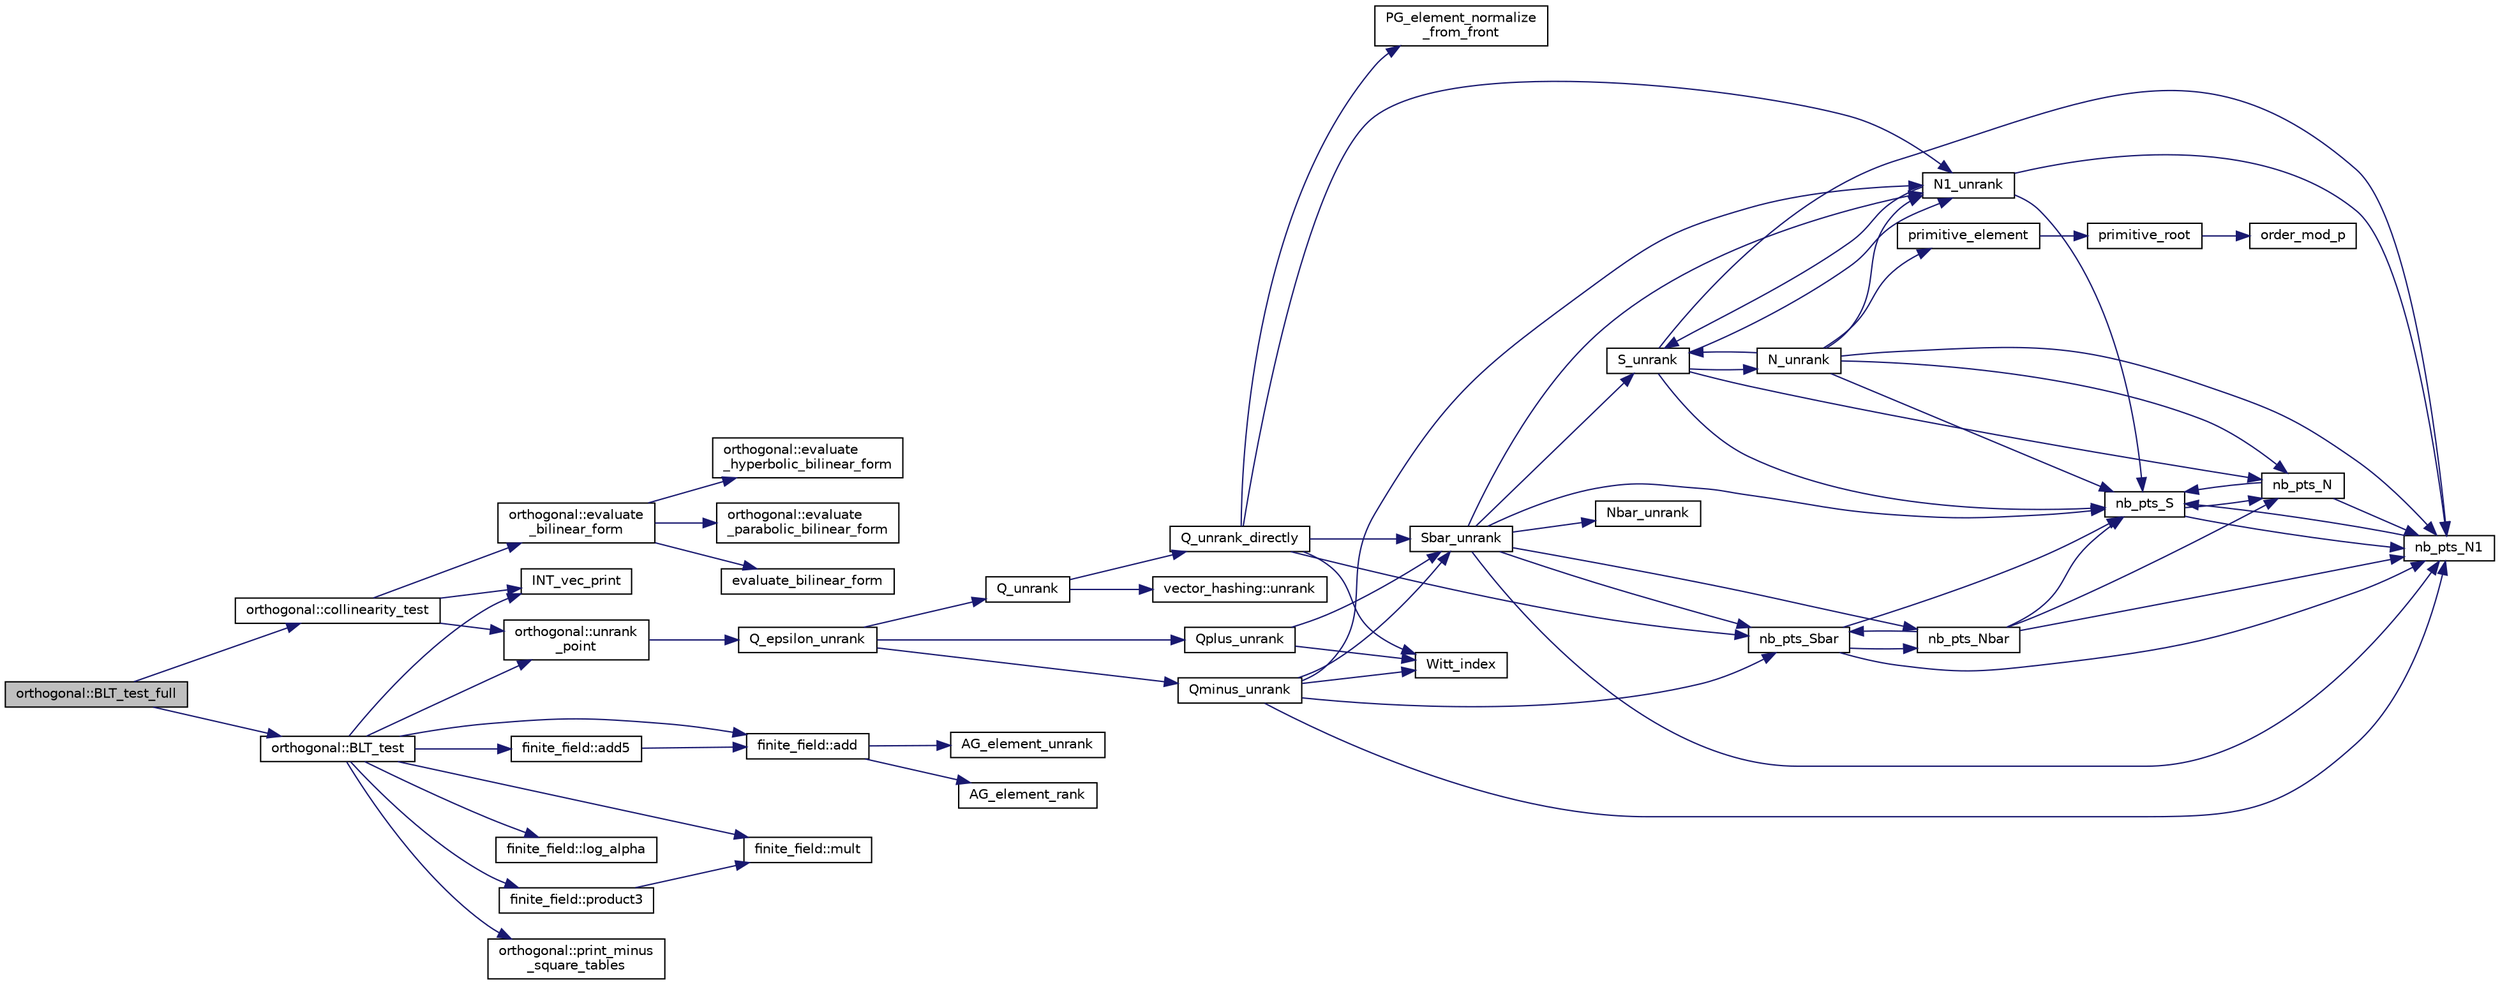 digraph "orthogonal::BLT_test_full"
{
  edge [fontname="Helvetica",fontsize="10",labelfontname="Helvetica",labelfontsize="10"];
  node [fontname="Helvetica",fontsize="10",shape=record];
  rankdir="LR";
  Node49 [label="orthogonal::BLT_test_full",height=0.2,width=0.4,color="black", fillcolor="grey75", style="filled", fontcolor="black"];
  Node49 -> Node50 [color="midnightblue",fontsize="10",style="solid",fontname="Helvetica"];
  Node50 [label="orthogonal::collinearity_test",height=0.2,width=0.4,color="black", fillcolor="white", style="filled",URL="$d7/daa/classorthogonal.html#a36b9dba38fbbecaedbf32ee298aafa32"];
  Node50 -> Node51 [color="midnightblue",fontsize="10",style="solid",fontname="Helvetica"];
  Node51 [label="orthogonal::unrank\l_point",height=0.2,width=0.4,color="black", fillcolor="white", style="filled",URL="$d7/daa/classorthogonal.html#ab655117100f7c66c19817b84ac5ac0a0"];
  Node51 -> Node52 [color="midnightblue",fontsize="10",style="solid",fontname="Helvetica"];
  Node52 [label="Q_epsilon_unrank",height=0.2,width=0.4,color="black", fillcolor="white", style="filled",URL="$d4/d67/geometry_8h.html#af162c4d30d4a6528299e37551c353e7b"];
  Node52 -> Node53 [color="midnightblue",fontsize="10",style="solid",fontname="Helvetica"];
  Node53 [label="Q_unrank",height=0.2,width=0.4,color="black", fillcolor="white", style="filled",URL="$db/da0/lib_2foundations_2geometry_2orthogonal__points_8_c.html#a6d02923d5b54ef796934e753e6f5b65b"];
  Node53 -> Node54 [color="midnightblue",fontsize="10",style="solid",fontname="Helvetica"];
  Node54 [label="vector_hashing::unrank",height=0.2,width=0.4,color="black", fillcolor="white", style="filled",URL="$d8/daa/classvector__hashing.html#abbebd3a96a6d27a34b9b49af99e2ed3d"];
  Node53 -> Node55 [color="midnightblue",fontsize="10",style="solid",fontname="Helvetica"];
  Node55 [label="Q_unrank_directly",height=0.2,width=0.4,color="black", fillcolor="white", style="filled",URL="$db/da0/lib_2foundations_2geometry_2orthogonal__points_8_c.html#a105e7e72249e78fcf0785c69099d90ce"];
  Node55 -> Node56 [color="midnightblue",fontsize="10",style="solid",fontname="Helvetica"];
  Node56 [label="Witt_index",height=0.2,width=0.4,color="black", fillcolor="white", style="filled",URL="$db/da0/lib_2foundations_2geometry_2orthogonal__points_8_c.html#ab3483ecb9859a6758f82b5327da50534"];
  Node55 -> Node57 [color="midnightblue",fontsize="10",style="solid",fontname="Helvetica"];
  Node57 [label="nb_pts_Sbar",height=0.2,width=0.4,color="black", fillcolor="white", style="filled",URL="$db/da0/lib_2foundations_2geometry_2orthogonal__points_8_c.html#a986dda26505c9934c771578b084f67cc"];
  Node57 -> Node58 [color="midnightblue",fontsize="10",style="solid",fontname="Helvetica"];
  Node58 [label="nb_pts_S",height=0.2,width=0.4,color="black", fillcolor="white", style="filled",URL="$db/da0/lib_2foundations_2geometry_2orthogonal__points_8_c.html#a9bc3dec6e722644d182738102c3e04f3"];
  Node58 -> Node59 [color="midnightblue",fontsize="10",style="solid",fontname="Helvetica"];
  Node59 [label="nb_pts_N",height=0.2,width=0.4,color="black", fillcolor="white", style="filled",URL="$db/da0/lib_2foundations_2geometry_2orthogonal__points_8_c.html#a93e16898c27b1d1c0a6405a7b0615ba6"];
  Node59 -> Node58 [color="midnightblue",fontsize="10",style="solid",fontname="Helvetica"];
  Node59 -> Node60 [color="midnightblue",fontsize="10",style="solid",fontname="Helvetica"];
  Node60 [label="nb_pts_N1",height=0.2,width=0.4,color="black", fillcolor="white", style="filled",URL="$db/da0/lib_2foundations_2geometry_2orthogonal__points_8_c.html#ae0f2e1c76523db67b4ec9629ccc35bc6"];
  Node60 -> Node58 [color="midnightblue",fontsize="10",style="solid",fontname="Helvetica"];
  Node58 -> Node60 [color="midnightblue",fontsize="10",style="solid",fontname="Helvetica"];
  Node57 -> Node61 [color="midnightblue",fontsize="10",style="solid",fontname="Helvetica"];
  Node61 [label="nb_pts_Nbar",height=0.2,width=0.4,color="black", fillcolor="white", style="filled",URL="$db/da0/lib_2foundations_2geometry_2orthogonal__points_8_c.html#a51b4684a176c6841fd3cd6c34c684c2c"];
  Node61 -> Node57 [color="midnightblue",fontsize="10",style="solid",fontname="Helvetica"];
  Node61 -> Node59 [color="midnightblue",fontsize="10",style="solid",fontname="Helvetica"];
  Node61 -> Node58 [color="midnightblue",fontsize="10",style="solid",fontname="Helvetica"];
  Node61 -> Node60 [color="midnightblue",fontsize="10",style="solid",fontname="Helvetica"];
  Node57 -> Node60 [color="midnightblue",fontsize="10",style="solid",fontname="Helvetica"];
  Node55 -> Node62 [color="midnightblue",fontsize="10",style="solid",fontname="Helvetica"];
  Node62 [label="Sbar_unrank",height=0.2,width=0.4,color="black", fillcolor="white", style="filled",URL="$db/da0/lib_2foundations_2geometry_2orthogonal__points_8_c.html#a65d9b9ccfff12dd92f4f4e8360701c98"];
  Node62 -> Node57 [color="midnightblue",fontsize="10",style="solid",fontname="Helvetica"];
  Node62 -> Node58 [color="midnightblue",fontsize="10",style="solid",fontname="Helvetica"];
  Node62 -> Node63 [color="midnightblue",fontsize="10",style="solid",fontname="Helvetica"];
  Node63 [label="S_unrank",height=0.2,width=0.4,color="black", fillcolor="white", style="filled",URL="$db/da0/lib_2foundations_2geometry_2orthogonal__points_8_c.html#a18964a35af25f1b4a85f4eaeb1543d92"];
  Node63 -> Node58 [color="midnightblue",fontsize="10",style="solid",fontname="Helvetica"];
  Node63 -> Node59 [color="midnightblue",fontsize="10",style="solid",fontname="Helvetica"];
  Node63 -> Node60 [color="midnightblue",fontsize="10",style="solid",fontname="Helvetica"];
  Node63 -> Node64 [color="midnightblue",fontsize="10",style="solid",fontname="Helvetica"];
  Node64 [label="N_unrank",height=0.2,width=0.4,color="black", fillcolor="white", style="filled",URL="$db/da0/lib_2foundations_2geometry_2orthogonal__points_8_c.html#ab79724bd19da3bc1b383550113f9d7aa"];
  Node64 -> Node58 [color="midnightblue",fontsize="10",style="solid",fontname="Helvetica"];
  Node64 -> Node59 [color="midnightblue",fontsize="10",style="solid",fontname="Helvetica"];
  Node64 -> Node63 [color="midnightblue",fontsize="10",style="solid",fontname="Helvetica"];
  Node64 -> Node60 [color="midnightblue",fontsize="10",style="solid",fontname="Helvetica"];
  Node64 -> Node65 [color="midnightblue",fontsize="10",style="solid",fontname="Helvetica"];
  Node65 [label="N1_unrank",height=0.2,width=0.4,color="black", fillcolor="white", style="filled",URL="$db/da0/lib_2foundations_2geometry_2orthogonal__points_8_c.html#aa9427e27f7f207c1baff3a34cc5d78cf"];
  Node65 -> Node58 [color="midnightblue",fontsize="10",style="solid",fontname="Helvetica"];
  Node65 -> Node60 [color="midnightblue",fontsize="10",style="solid",fontname="Helvetica"];
  Node65 -> Node63 [color="midnightblue",fontsize="10",style="solid",fontname="Helvetica"];
  Node64 -> Node66 [color="midnightblue",fontsize="10",style="solid",fontname="Helvetica"];
  Node66 [label="primitive_element",height=0.2,width=0.4,color="black", fillcolor="white", style="filled",URL="$db/da0/lib_2foundations_2geometry_2orthogonal__points_8_c.html#a97350390ec02c8cd9f54751708e28768"];
  Node66 -> Node67 [color="midnightblue",fontsize="10",style="solid",fontname="Helvetica"];
  Node67 [label="primitive_root",height=0.2,width=0.4,color="black", fillcolor="white", style="filled",URL="$de/dc5/algebra__and__number__theory_8h.html#a0b6f7619d12ff2c4e60b852b820b0972"];
  Node67 -> Node68 [color="midnightblue",fontsize="10",style="solid",fontname="Helvetica"];
  Node68 [label="order_mod_p",height=0.2,width=0.4,color="black", fillcolor="white", style="filled",URL="$df/dda/number__theory_8_c.html#aa38aa7e68ab81726a4462995135456b2"];
  Node63 -> Node65 [color="midnightblue",fontsize="10",style="solid",fontname="Helvetica"];
  Node62 -> Node61 [color="midnightblue",fontsize="10",style="solid",fontname="Helvetica"];
  Node62 -> Node60 [color="midnightblue",fontsize="10",style="solid",fontname="Helvetica"];
  Node62 -> Node69 [color="midnightblue",fontsize="10",style="solid",fontname="Helvetica"];
  Node69 [label="Nbar_unrank",height=0.2,width=0.4,color="black", fillcolor="white", style="filled",URL="$db/da0/lib_2foundations_2geometry_2orthogonal__points_8_c.html#ad641d8fb061c898a2c18266e263fb278"];
  Node62 -> Node65 [color="midnightblue",fontsize="10",style="solid",fontname="Helvetica"];
  Node55 -> Node70 [color="midnightblue",fontsize="10",style="solid",fontname="Helvetica"];
  Node70 [label="PG_element_normalize\l_from_front",height=0.2,width=0.4,color="black", fillcolor="white", style="filled",URL="$d4/d67/geometry_8h.html#af675caf5f9975573455c8d93cb56bf95"];
  Node55 -> Node65 [color="midnightblue",fontsize="10",style="solid",fontname="Helvetica"];
  Node52 -> Node71 [color="midnightblue",fontsize="10",style="solid",fontname="Helvetica"];
  Node71 [label="Qplus_unrank",height=0.2,width=0.4,color="black", fillcolor="white", style="filled",URL="$db/da0/lib_2foundations_2geometry_2orthogonal__points_8_c.html#ad50512edd586919700e033744b4a03c8"];
  Node71 -> Node56 [color="midnightblue",fontsize="10",style="solid",fontname="Helvetica"];
  Node71 -> Node62 [color="midnightblue",fontsize="10",style="solid",fontname="Helvetica"];
  Node52 -> Node72 [color="midnightblue",fontsize="10",style="solid",fontname="Helvetica"];
  Node72 [label="Qminus_unrank",height=0.2,width=0.4,color="black", fillcolor="white", style="filled",URL="$db/da0/lib_2foundations_2geometry_2orthogonal__points_8_c.html#ac2dd18f435ab479095b836a483c12c7d"];
  Node72 -> Node56 [color="midnightblue",fontsize="10",style="solid",fontname="Helvetica"];
  Node72 -> Node57 [color="midnightblue",fontsize="10",style="solid",fontname="Helvetica"];
  Node72 -> Node62 [color="midnightblue",fontsize="10",style="solid",fontname="Helvetica"];
  Node72 -> Node60 [color="midnightblue",fontsize="10",style="solid",fontname="Helvetica"];
  Node72 -> Node65 [color="midnightblue",fontsize="10",style="solid",fontname="Helvetica"];
  Node50 -> Node73 [color="midnightblue",fontsize="10",style="solid",fontname="Helvetica"];
  Node73 [label="INT_vec_print",height=0.2,width=0.4,color="black", fillcolor="white", style="filled",URL="$df/dbf/sajeeb_8_c.html#a79a5901af0b47dd0d694109543c027fe"];
  Node50 -> Node74 [color="midnightblue",fontsize="10",style="solid",fontname="Helvetica"];
  Node74 [label="orthogonal::evaluate\l_bilinear_form",height=0.2,width=0.4,color="black", fillcolor="white", style="filled",URL="$d7/daa/classorthogonal.html#a1cb22ce04ab60e22852f610ec3fe5c98"];
  Node74 -> Node75 [color="midnightblue",fontsize="10",style="solid",fontname="Helvetica"];
  Node75 [label="orthogonal::evaluate\l_hyperbolic_bilinear_form",height=0.2,width=0.4,color="black", fillcolor="white", style="filled",URL="$d7/daa/classorthogonal.html#a839dc01b1c59a23b054ccf70c00cc9c9"];
  Node74 -> Node76 [color="midnightblue",fontsize="10",style="solid",fontname="Helvetica"];
  Node76 [label="orthogonal::evaluate\l_parabolic_bilinear_form",height=0.2,width=0.4,color="black", fillcolor="white", style="filled",URL="$d7/daa/classorthogonal.html#a8ee79da4c853cd384a0028cbebbbe0ee"];
  Node74 -> Node77 [color="midnightblue",fontsize="10",style="solid",fontname="Helvetica"];
  Node77 [label="evaluate_bilinear_form",height=0.2,width=0.4,color="black", fillcolor="white", style="filled",URL="$d4/d67/geometry_8h.html#ab6f6bfa144b4d2700e3ed27497d83d5f"];
  Node49 -> Node78 [color="midnightblue",fontsize="10",style="solid",fontname="Helvetica"];
  Node78 [label="orthogonal::BLT_test",height=0.2,width=0.4,color="black", fillcolor="white", style="filled",URL="$d7/daa/classorthogonal.html#a019329f3f04ea9accbca7f7816183f6a"];
  Node78 -> Node73 [color="midnightblue",fontsize="10",style="solid",fontname="Helvetica"];
  Node78 -> Node51 [color="midnightblue",fontsize="10",style="solid",fontname="Helvetica"];
  Node78 -> Node79 [color="midnightblue",fontsize="10",style="solid",fontname="Helvetica"];
  Node79 [label="finite_field::add",height=0.2,width=0.4,color="black", fillcolor="white", style="filled",URL="$df/d5a/classfinite__field.html#a8f12328a27500f3c7be0c849ebbc9d14"];
  Node79 -> Node80 [color="midnightblue",fontsize="10",style="solid",fontname="Helvetica"];
  Node80 [label="AG_element_unrank",height=0.2,width=0.4,color="black", fillcolor="white", style="filled",URL="$d4/d67/geometry_8h.html#a4a33b86c87b2879b97cfa1327abe2885"];
  Node79 -> Node81 [color="midnightblue",fontsize="10",style="solid",fontname="Helvetica"];
  Node81 [label="AG_element_rank",height=0.2,width=0.4,color="black", fillcolor="white", style="filled",URL="$d4/d67/geometry_8h.html#ab2ac908d07dd8038fd996e26bdc75c17"];
  Node78 -> Node82 [color="midnightblue",fontsize="10",style="solid",fontname="Helvetica"];
  Node82 [label="finite_field::mult",height=0.2,width=0.4,color="black", fillcolor="white", style="filled",URL="$df/d5a/classfinite__field.html#a24fb5917aa6d4d656fd855b7f44a13b0"];
  Node78 -> Node83 [color="midnightblue",fontsize="10",style="solid",fontname="Helvetica"];
  Node83 [label="finite_field::add5",height=0.2,width=0.4,color="black", fillcolor="white", style="filled",URL="$df/d5a/classfinite__field.html#a65a2509b29f168f5ef4290a551835f75"];
  Node83 -> Node79 [color="midnightblue",fontsize="10",style="solid",fontname="Helvetica"];
  Node78 -> Node84 [color="midnightblue",fontsize="10",style="solid",fontname="Helvetica"];
  Node84 [label="finite_field::log_alpha",height=0.2,width=0.4,color="black", fillcolor="white", style="filled",URL="$df/d5a/classfinite__field.html#a446a83ae0d281ddf44215626f0097305"];
  Node78 -> Node85 [color="midnightblue",fontsize="10",style="solid",fontname="Helvetica"];
  Node85 [label="finite_field::product3",height=0.2,width=0.4,color="black", fillcolor="white", style="filled",URL="$df/d5a/classfinite__field.html#ada2d8411665cb720cf2bf78ba41a2f1d"];
  Node85 -> Node82 [color="midnightblue",fontsize="10",style="solid",fontname="Helvetica"];
  Node78 -> Node86 [color="midnightblue",fontsize="10",style="solid",fontname="Helvetica"];
  Node86 [label="orthogonal::print_minus\l_square_tables",height=0.2,width=0.4,color="black", fillcolor="white", style="filled",URL="$d7/daa/classorthogonal.html#a4e90d81717bfc7dcd9fd406f36c3057b"];
}
